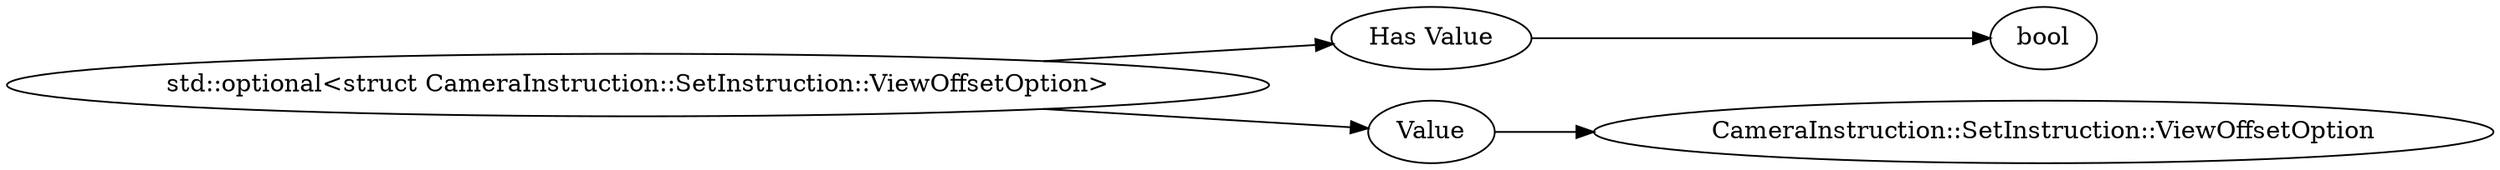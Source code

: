 digraph "std::optional<struct CameraInstruction::SetInstruction::ViewOffsetOption>" {
rankdir = LR
56
56 -> 57
57 -> 58
56 -> 59
59 -> 65

56 [label="std::optional<struct CameraInstruction::SetInstruction::ViewOffsetOption>",comment="name: \"std::optional<struct CameraInstruction::SetInstruction::ViewOffsetOption>\", typeName: \"\", id: 56, branchId: 0, recurseId: -1, attributes: 0, notes: \"\""];
57 [label="Has Value",comment="name: \"Has Value\", typeName: \"\", id: 57, branchId: 0, recurseId: -1, attributes: 0, notes: \"If true, follow with appropriate data type, otherwise nothing\""];
58 [label="bool",comment="name: \"bool\", typeName: \"\", id: 58, branchId: 0, recurseId: -1, attributes: 512, notes: \"\""];
59 [label="Value",comment="name: \"Value\", typeName: \"CameraInstruction::SetInstruction::ViewOffsetOption\", id: 59, branchId: 0, recurseId: -1, attributes: 256, notes: \"\""];
65 [label="CameraInstruction::SetInstruction::ViewOffsetOption",comment="name: \"CameraInstruction::SetInstruction::ViewOffsetOption\", typeName: \"\", id: 65, branchId: 0, recurseId: -1, attributes: 512, notes: \"\""];
{ rank = max;58;65}

}
